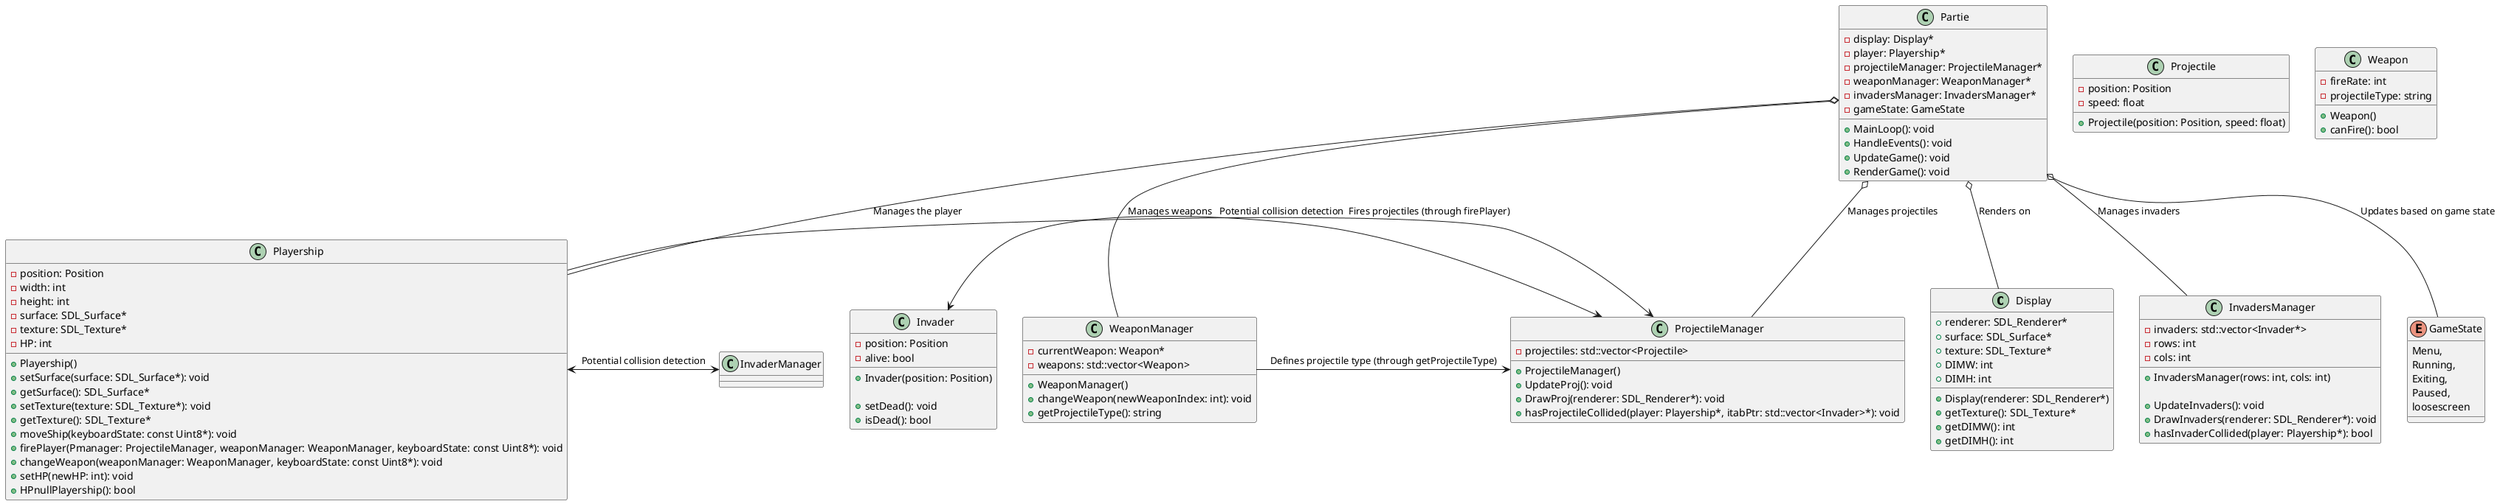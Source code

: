 @startuml StarblitzGame

class Display {
  + renderer: SDL_Renderer*
  + surface: SDL_Surface*
  + texture: SDL_Texture*
  + DIMW: int
  + DIMH: int

  + Display(renderer: SDL_Renderer*)
  + getTexture(): SDL_Texture*
  + getDIMW(): int
  + getDIMH(): int
}

class Playership {
  - position: Position 
  - width: int
  - height: int
  - surface: SDL_Surface*
  - texture: SDL_Texture*
  - HP: int

  + Playership()
  + setSurface(surface: SDL_Surface*): void
  + getSurface(): SDL_Surface*
  + setTexture(texture: SDL_Texture*): void
  + getTexture(): SDL_Texture*
  + moveShip(keyboardState: const Uint8*): void
  + firePlayer(Pmanager: ProjectileManager, weaponManager: WeaponManager, keyboardState: const Uint8*): void
  + changeWeapon(weaponManager: WeaponManager, keyboardState: const Uint8*): void
  + setHP(newHP: int): void
  + HPnullPlayership(): bool
}

class Projectile {
  - position: Position  
  - speed: float

  + Projectile(position: Position, speed: float)

}

class ProjectileManager {
  - projectiles: std::vector<Projectile>

  + ProjectileManager()
  + UpdateProj(): void
  + DrawProj(renderer: SDL_Renderer*): void
  + hasProjectileCollided(player: Playership*, itabPtr: std::vector<Invader>*): void
}

class Weapon {
  - fireRate: int
  - projectileType: string

  + Weapon() 
  + canFire(): bool
}

class WeaponManager {
  - currentWeapon: Weapon*
  - weapons: std::vector<Weapon>

  + WeaponManager()
  + changeWeapon(newWeaponIndex: int): void
  + getProjectileType(): string
}

class Invader {
  - position: Position
  - alive: bool

  + Invader(position: Position)

  + setDead(): void
  + isDead(): bool
}

class InvadersManager {
  - invaders: std::vector<Invader*>
  - rows: int
  - cols: int

  + InvadersManager(rows: int, cols: int)

  + UpdateInvaders(): void
  + DrawInvaders(renderer: SDL_Renderer*): void
  + hasInvaderCollided(player: Playership*): bool
}

enum GameState {
  Menu,
  Running,
  Exiting,
  Paused,
  loosescreen
}

class Partie {
  - display: Display*
  - player: Playership*
  - projectileManager: ProjectileManager*
  - weaponManager: WeaponManager*
  - invadersManager: InvadersManager*
  - gameState: GameState

  + MainLoop(): void
  + HandleEvents(): void
  + UpdateGame(): void
  + RenderGame(): void
}

Partie o-- Display : Renders on
Partie o-- Playership : Manages the player
Partie o-- ProjectileManager : Manages projectiles
Partie o-- WeaponManager : Manages weapons
Partie o-- InvadersManager : Manages invaders

Playership -> ProjectileManager : Fires projectiles (through firePlayer)
WeaponManager -> ProjectileManager : Defines projectile type (through getProjectileType)
Partie -- GameState : Updates based on game state 

Invader <-> ProjectileManager : Potential collision detection
Playership <-> InvaderManager : Potential collision detection

@enduml
